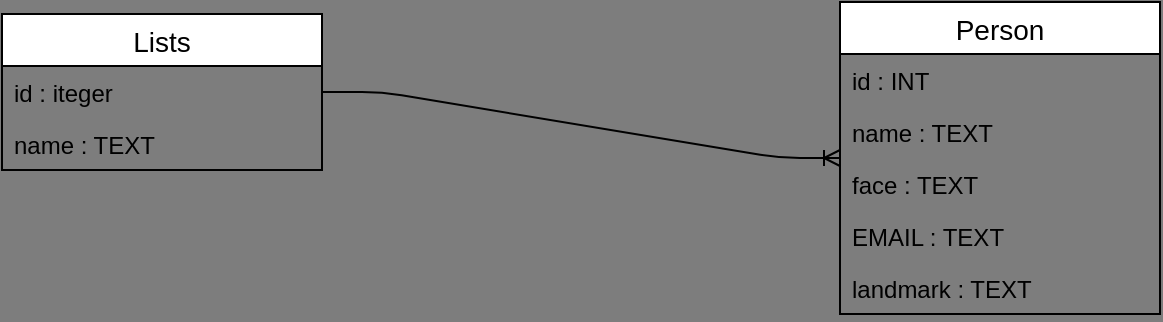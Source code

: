 <mxfile version="13.1.3" pages="2">
    <diagram id="6hGFLwfOUW9BJ-s0fimq" name="UML">
        <mxGraphModel dx="1046" dy="771" grid="0" gridSize="10" guides="1" tooltips="1" connect="1" arrows="1" fold="1" page="1" pageScale="1" pageWidth="827" pageHeight="1169" background="#7D7D7D" math="0" shadow="0">
            <root>
                <mxCell id="0"/>
                <mxCell id="1" parent="0"/>
                <mxCell id="46" value="" style="edgeStyle=entityRelationEdgeStyle;fontSize=12;html=1;endArrow=ERoneToMany;entryX=0;entryY=0.5;entryDx=0;entryDy=0;exitX=1;exitY=0.5;exitDx=0;exitDy=0;" edge="1" parent="1" source="39" target="42">
                    <mxGeometry width="100" height="100" relative="1" as="geometry">
                        <mxPoint x="285" y="388" as="sourcePoint"/>
                        <mxPoint x="385" y="288" as="targetPoint"/>
                    </mxGeometry>
                </mxCell>
                <mxCell id="42" value="Person" style="swimlane;fontStyle=0;childLayout=stackLayout;horizontal=1;startSize=26;horizontalStack=0;resizeParent=1;resizeParentMax=0;resizeLast=0;collapsible=1;marginBottom=0;align=center;fontSize=14;" vertex="1" parent="1">
                    <mxGeometry x="503" y="95" width="160" height="156" as="geometry"/>
                </mxCell>
                <mxCell id="43" value="id : INT" style="text;strokeColor=none;fillColor=none;spacingLeft=4;spacingRight=4;overflow=hidden;rotatable=0;points=[[0,0.5],[1,0.5]];portConstraint=eastwest;fontSize=12;" vertex="1" parent="42">
                    <mxGeometry y="26" width="160" height="26" as="geometry"/>
                </mxCell>
                <mxCell id="44" value="name : TEXT" style="text;strokeColor=none;fillColor=none;spacingLeft=4;spacingRight=4;overflow=hidden;rotatable=0;points=[[0,0.5],[1,0.5]];portConstraint=eastwest;fontSize=12;" vertex="1" parent="42">
                    <mxGeometry y="52" width="160" height="26" as="geometry"/>
                </mxCell>
                <mxCell id="45" value="face : TEXT" style="text;strokeColor=none;fillColor=none;spacingLeft=4;spacingRight=4;overflow=hidden;rotatable=0;points=[[0,0.5],[1,0.5]];portConstraint=eastwest;fontSize=12;" vertex="1" parent="42">
                    <mxGeometry y="78" width="160" height="26" as="geometry"/>
                </mxCell>
                <mxCell id="48" value="EMAIL : TEXT" style="text;strokeColor=none;fillColor=none;spacingLeft=4;spacingRight=4;overflow=hidden;rotatable=0;points=[[0,0.5],[1,0.5]];portConstraint=eastwest;fontSize=12;" vertex="1" parent="42">
                    <mxGeometry y="104" width="160" height="26" as="geometry"/>
                </mxCell>
                <mxCell id="47" value="landmark : TEXT" style="text;strokeColor=none;fillColor=none;spacingLeft=4;spacingRight=4;overflow=hidden;rotatable=0;points=[[0,0.5],[1,0.5]];portConstraint=eastwest;fontSize=12;" vertex="1" parent="42">
                    <mxGeometry y="130" width="160" height="26" as="geometry"/>
                </mxCell>
                <mxCell id="38" value="Lists" style="swimlane;fontStyle=0;childLayout=stackLayout;horizontal=1;startSize=26;horizontalStack=0;resizeParent=1;resizeParentMax=0;resizeLast=0;collapsible=1;marginBottom=0;align=center;fontSize=14;" vertex="1" parent="1">
                    <mxGeometry x="84" y="101" width="160" height="78" as="geometry"/>
                </mxCell>
                <mxCell id="39" value="id : iteger" style="text;strokeColor=none;fillColor=none;spacingLeft=4;spacingRight=4;overflow=hidden;rotatable=0;points=[[0,0.5],[1,0.5]];portConstraint=eastwest;fontSize=12;" vertex="1" parent="38">
                    <mxGeometry y="26" width="160" height="26" as="geometry"/>
                </mxCell>
                <mxCell id="40" value="name : TEXT" style="text;strokeColor=none;fillColor=none;spacingLeft=4;spacingRight=4;overflow=hidden;rotatable=0;points=[[0,0.5],[1,0.5]];portConstraint=eastwest;fontSize=12;" vertex="1" parent="38">
                    <mxGeometry y="52" width="160" height="26" as="geometry"/>
                </mxCell>
            </root>
        </mxGraphModel>
    </diagram>
    <diagram id="9j8xXwBsF7G7wiigqr7t" name="tree widget">
        <mxGraphModel dx="1046" dy="771" grid="0" gridSize="10" guides="1" tooltips="1" connect="1" arrows="1" fold="1" page="1" pageScale="1" pageWidth="850" pageHeight="1100" background="#6B6B6B" math="0" shadow="0">
            <root>
                <mxCell id="lTD26cSnDXDiCudNk2i2-0"/>
                <mxCell id="lTD26cSnDXDiCudNk2i2-1" parent="lTD26cSnDXDiCudNk2i2-0"/>
                <mxCell id="lTD26cSnDXDiCudNk2i2-22" value="My App" style="ellipse" parent="lTD26cSnDXDiCudNk2i2-1" vertex="1">
                    <mxGeometry x="883.217" y="20" width="80" height="30" as="geometry"/>
                </mxCell>
                <mxCell id="lTD26cSnDXDiCudNk2i2-23" value="Wrapper" style="rounded=1;" parent="lTD26cSnDXDiCudNk2i2-1" vertex="1">
                    <mxGeometry x="883.217" y="100" width="80" height="30" as="geometry"/>
                </mxCell>
                <mxCell id="lTD26cSnDXDiCudNk2i2-24" value="" style="edgeStyle=elbowEdgeStyle;elbow=vertical;" parent="lTD26cSnDXDiCudNk2i2-1" source="lTD26cSnDXDiCudNk2i2-22" target="lTD26cSnDXDiCudNk2i2-23" edge="1">
                    <mxGeometry relative="1" as="geometry"/>
                </mxCell>
                <mxCell id="lTD26cSnDXDiCudNk2i2-25" value="authenticate" style="rounded=1;" parent="lTD26cSnDXDiCudNk2i2-1" vertex="1">
                    <mxGeometry x="549.339" y="180" width="80" height="30" as="geometry"/>
                </mxCell>
                <mxCell id="lTD26cSnDXDiCudNk2i2-26" value="" style="edgeStyle=elbowEdgeStyle;elbow=vertical;" parent="lTD26cSnDXDiCudNk2i2-1" source="lTD26cSnDXDiCudNk2i2-23" target="lTD26cSnDXDiCudNk2i2-25" edge="1">
                    <mxGeometry relative="1" as="geometry"/>
                </mxCell>
                <mxCell id="lTD26cSnDXDiCudNk2i2-27" value="not Authenticate" style="rounded=1;" parent="lTD26cSnDXDiCudNk2i2-1" vertex="1">
                    <mxGeometry x="1000.029" y="180" width="80" height="30" as="geometry"/>
                </mxCell>
                <mxCell id="lTD26cSnDXDiCudNk2i2-28" value="" style="edgeStyle=elbowEdgeStyle;elbow=vertical;" parent="lTD26cSnDXDiCudNk2i2-1" source="lTD26cSnDXDiCudNk2i2-23" target="lTD26cSnDXDiCudNk2i2-27" edge="1">
                    <mxGeometry relative="1" as="geometry"/>
                </mxCell>
                <mxCell id="lTD26cSnDXDiCudNk2i2-29" value="Loading" style="rounded=1;" parent="lTD26cSnDXDiCudNk2i2-1" vertex="1">
                    <mxGeometry x="1217.095" y="180" width="80" height="30" as="geometry"/>
                </mxCell>
                <mxCell id="lTD26cSnDXDiCudNk2i2-30" value="" style="edgeStyle=elbowEdgeStyle;elbow=vertical;" parent="lTD26cSnDXDiCudNk2i2-1" source="lTD26cSnDXDiCudNk2i2-23" target="lTD26cSnDXDiCudNk2i2-29" edge="1">
                    <mxGeometry relative="1" as="geometry"/>
                </mxCell>
                <mxCell id="lTD26cSnDXDiCudNk2i2-31" value="Home" style="rounded=1;" parent="lTD26cSnDXDiCudNk2i2-1" vertex="1">
                    <mxGeometry x="338.492" y="260" width="80" height="30" as="geometry"/>
                </mxCell>
                <mxCell id="lTD26cSnDXDiCudNk2i2-32" value="" style="edgeStyle=elbowEdgeStyle;elbow=vertical;" parent="lTD26cSnDXDiCudNk2i2-1" source="lTD26cSnDXDiCudNk2i2-25" target="lTD26cSnDXDiCudNk2i2-31" edge="1">
                    <mxGeometry relative="1" as="geometry"/>
                </mxCell>
                <mxCell id="lTD26cSnDXDiCudNk2i2-33" value="List" style="rounded=1;" parent="lTD26cSnDXDiCudNk2i2-1" vertex="1">
                    <mxGeometry x="520.187" y="260" width="80" height="30" as="geometry"/>
                </mxCell>
                <mxCell id="lTD26cSnDXDiCudNk2i2-34" value="" style="edgeStyle=elbowEdgeStyle;elbow=vertical;" parent="lTD26cSnDXDiCudNk2i2-1" source="lTD26cSnDXDiCudNk2i2-25" target="lTD26cSnDXDiCudNk2i2-33" edge="1">
                    <mxGeometry relative="1" as="geometry"/>
                </mxCell>
                <mxCell id="lTD26cSnDXDiCudNk2i2-35" value="Settings" style="rounded=1;" parent="lTD26cSnDXDiCudNk2i2-1" vertex="1">
                    <mxGeometry x="640.187" y="260" width="80" height="30" as="geometry"/>
                </mxCell>
                <mxCell id="lTD26cSnDXDiCudNk2i2-36" value="" style="edgeStyle=elbowEdgeStyle;elbow=vertical;" parent="lTD26cSnDXDiCudNk2i2-1" source="lTD26cSnDXDiCudNk2i2-25" target="lTD26cSnDXDiCudNk2i2-35" edge="1">
                    <mxGeometry relative="1" as="geometry"/>
                </mxCell>
                <mxCell id="lTD26cSnDXDiCudNk2i2-37" value="Menu" style="rounded=1;" parent="lTD26cSnDXDiCudNk2i2-1" vertex="1">
                    <mxGeometry x="760.187" y="260" width="80" height="30" as="geometry"/>
                </mxCell>
                <mxCell id="lTD26cSnDXDiCudNk2i2-38" value="" style="edgeStyle=elbowEdgeStyle;elbow=vertical;" parent="lTD26cSnDXDiCudNk2i2-1" source="lTD26cSnDXDiCudNk2i2-25" target="lTD26cSnDXDiCudNk2i2-37" edge="1">
                    <mxGeometry relative="1" as="geometry"/>
                </mxCell>
                <mxCell id="lTD26cSnDXDiCudNk2i2-39" value="camera" style="rounded=1;" parent="lTD26cSnDXDiCudNk2i2-1" vertex="1">
                    <mxGeometry x="276.796" y="340" width="80" height="30" as="geometry"/>
                </mxCell>
                <mxCell id="lTD26cSnDXDiCudNk2i2-40" value="" style="edgeStyle=elbowEdgeStyle;elbow=vertical;" parent="lTD26cSnDXDiCudNk2i2-1" source="lTD26cSnDXDiCudNk2i2-31" target="lTD26cSnDXDiCudNk2i2-39" edge="1">
                    <mxGeometry relative="1" as="geometry"/>
                </mxCell>
                <mxCell id="lTD26cSnDXDiCudNk2i2-41" value="Entry" style="rounded=1;" parent="lTD26cSnDXDiCudNk2i2-1" vertex="1">
                    <mxGeometry x="276.796" y="420" width="80" height="30" as="geometry"/>
                </mxCell>
                <mxCell id="lTD26cSnDXDiCudNk2i2-42" value="" style="edgeStyle=elbowEdgeStyle;elbow=vertical;" parent="lTD26cSnDXDiCudNk2i2-1" source="lTD26cSnDXDiCudNk2i2-39" target="lTD26cSnDXDiCudNk2i2-41" edge="1">
                    <mxGeometry relative="1" as="geometry"/>
                </mxCell>
                <mxCell id="lTD26cSnDXDiCudNk2i2-43" value="Faces detected" style="rounded=1;" parent="lTD26cSnDXDiCudNk2i2-1" vertex="1">
                    <mxGeometry x="398.83" y="340" width="80" height="30" as="geometry"/>
                </mxCell>
                <mxCell id="lTD26cSnDXDiCudNk2i2-44" value="" style="edgeStyle=elbowEdgeStyle;elbow=vertical;" parent="lTD26cSnDXDiCudNk2i2-1" source="lTD26cSnDXDiCudNk2i2-31" target="lTD26cSnDXDiCudNk2i2-43" edge="1">
                    <mxGeometry relative="1" as="geometry"/>
                </mxCell>
                <mxCell id="lTD26cSnDXDiCudNk2i2-45" value="elements" style="rounded=1;" parent="lTD26cSnDXDiCudNk2i2-1" vertex="1">
                    <mxGeometry x="520.187" y="340" width="80" height="30" as="geometry"/>
                </mxCell>
                <mxCell id="lTD26cSnDXDiCudNk2i2-46" value="" style="edgeStyle=elbowEdgeStyle;elbow=vertical;" parent="lTD26cSnDXDiCudNk2i2-1" source="lTD26cSnDXDiCudNk2i2-33" target="lTD26cSnDXDiCudNk2i2-45" edge="1">
                    <mxGeometry relative="1" as="geometry"/>
                </mxCell>
                <mxCell id="lTD26cSnDXDiCudNk2i2-47" value="detail page" style="rounded=1;" parent="lTD26cSnDXDiCudNk2i2-1" vertex="1">
                    <mxGeometry x="520.187" y="420" width="80" height="30" as="geometry"/>
                </mxCell>
                <mxCell id="lTD26cSnDXDiCudNk2i2-48" value="" style="edgeStyle=elbowEdgeStyle;elbow=vertical;" parent="lTD26cSnDXDiCudNk2i2-1" source="lTD26cSnDXDiCudNk2i2-45" target="lTD26cSnDXDiCudNk2i2-47" edge="1">
                    <mxGeometry relative="1" as="geometry"/>
                </mxCell>
                <mxCell id="lTD26cSnDXDiCudNk2i2-49" value="profile" style="rounded=1;" parent="lTD26cSnDXDiCudNk2i2-1" vertex="1">
                    <mxGeometry x="640.187" y="340" width="80" height="30" as="geometry"/>
                </mxCell>
                <mxCell id="lTD26cSnDXDiCudNk2i2-50" value="" style="edgeStyle=elbowEdgeStyle;elbow=vertical;" parent="lTD26cSnDXDiCudNk2i2-1" source="lTD26cSnDXDiCudNk2i2-35" target="lTD26cSnDXDiCudNk2i2-49" edge="1">
                    <mxGeometry relative="1" as="geometry"/>
                </mxCell>
                <mxCell id="lTD26cSnDXDiCudNk2i2-51" value="sign in" style="rounded=1;" parent="lTD26cSnDXDiCudNk2i2-1" vertex="1">
                    <mxGeometry x="880.187" y="260" width="80" height="30" as="geometry"/>
                </mxCell>
                <mxCell id="lTD26cSnDXDiCudNk2i2-52" value="" style="edgeStyle=elbowEdgeStyle;elbow=vertical;" parent="lTD26cSnDXDiCudNk2i2-1" source="lTD26cSnDXDiCudNk2i2-27" target="lTD26cSnDXDiCudNk2i2-51" edge="1">
                    <mxGeometry relative="1" as="geometry"/>
                </mxCell>
                <mxCell id="lTD26cSnDXDiCudNk2i2-53" value="register" style="rounded=1;" parent="lTD26cSnDXDiCudNk2i2-1" vertex="1">
                    <mxGeometry x="1000.187" y="260" width="80" height="30" as="geometry"/>
                </mxCell>
                <mxCell id="lTD26cSnDXDiCudNk2i2-54" value="" style="edgeStyle=elbowEdgeStyle;elbow=vertical;" parent="lTD26cSnDXDiCudNk2i2-1" source="lTD26cSnDXDiCudNk2i2-27" target="lTD26cSnDXDiCudNk2i2-53" edge="1">
                    <mxGeometry relative="1" as="geometry"/>
                </mxCell>
                <mxCell id="lTD26cSnDXDiCudNk2i2-55" value="Entry" style="rounded=1;" parent="lTD26cSnDXDiCudNk2i2-1" vertex="1">
                    <mxGeometry x="1120.187" y="260" width="80" height="30" as="geometry"/>
                </mxCell>
                <mxCell id="lTD26cSnDXDiCudNk2i2-56" value="" style="edgeStyle=elbowEdgeStyle;elbow=vertical;" parent="lTD26cSnDXDiCudNk2i2-1" source="lTD26cSnDXDiCudNk2i2-27" target="lTD26cSnDXDiCudNk2i2-55" edge="1">
                    <mxGeometry relative="1" as="geometry"/>
                </mxCell>
            </root>
        </mxGraphModel>
    </diagram>
</mxfile>